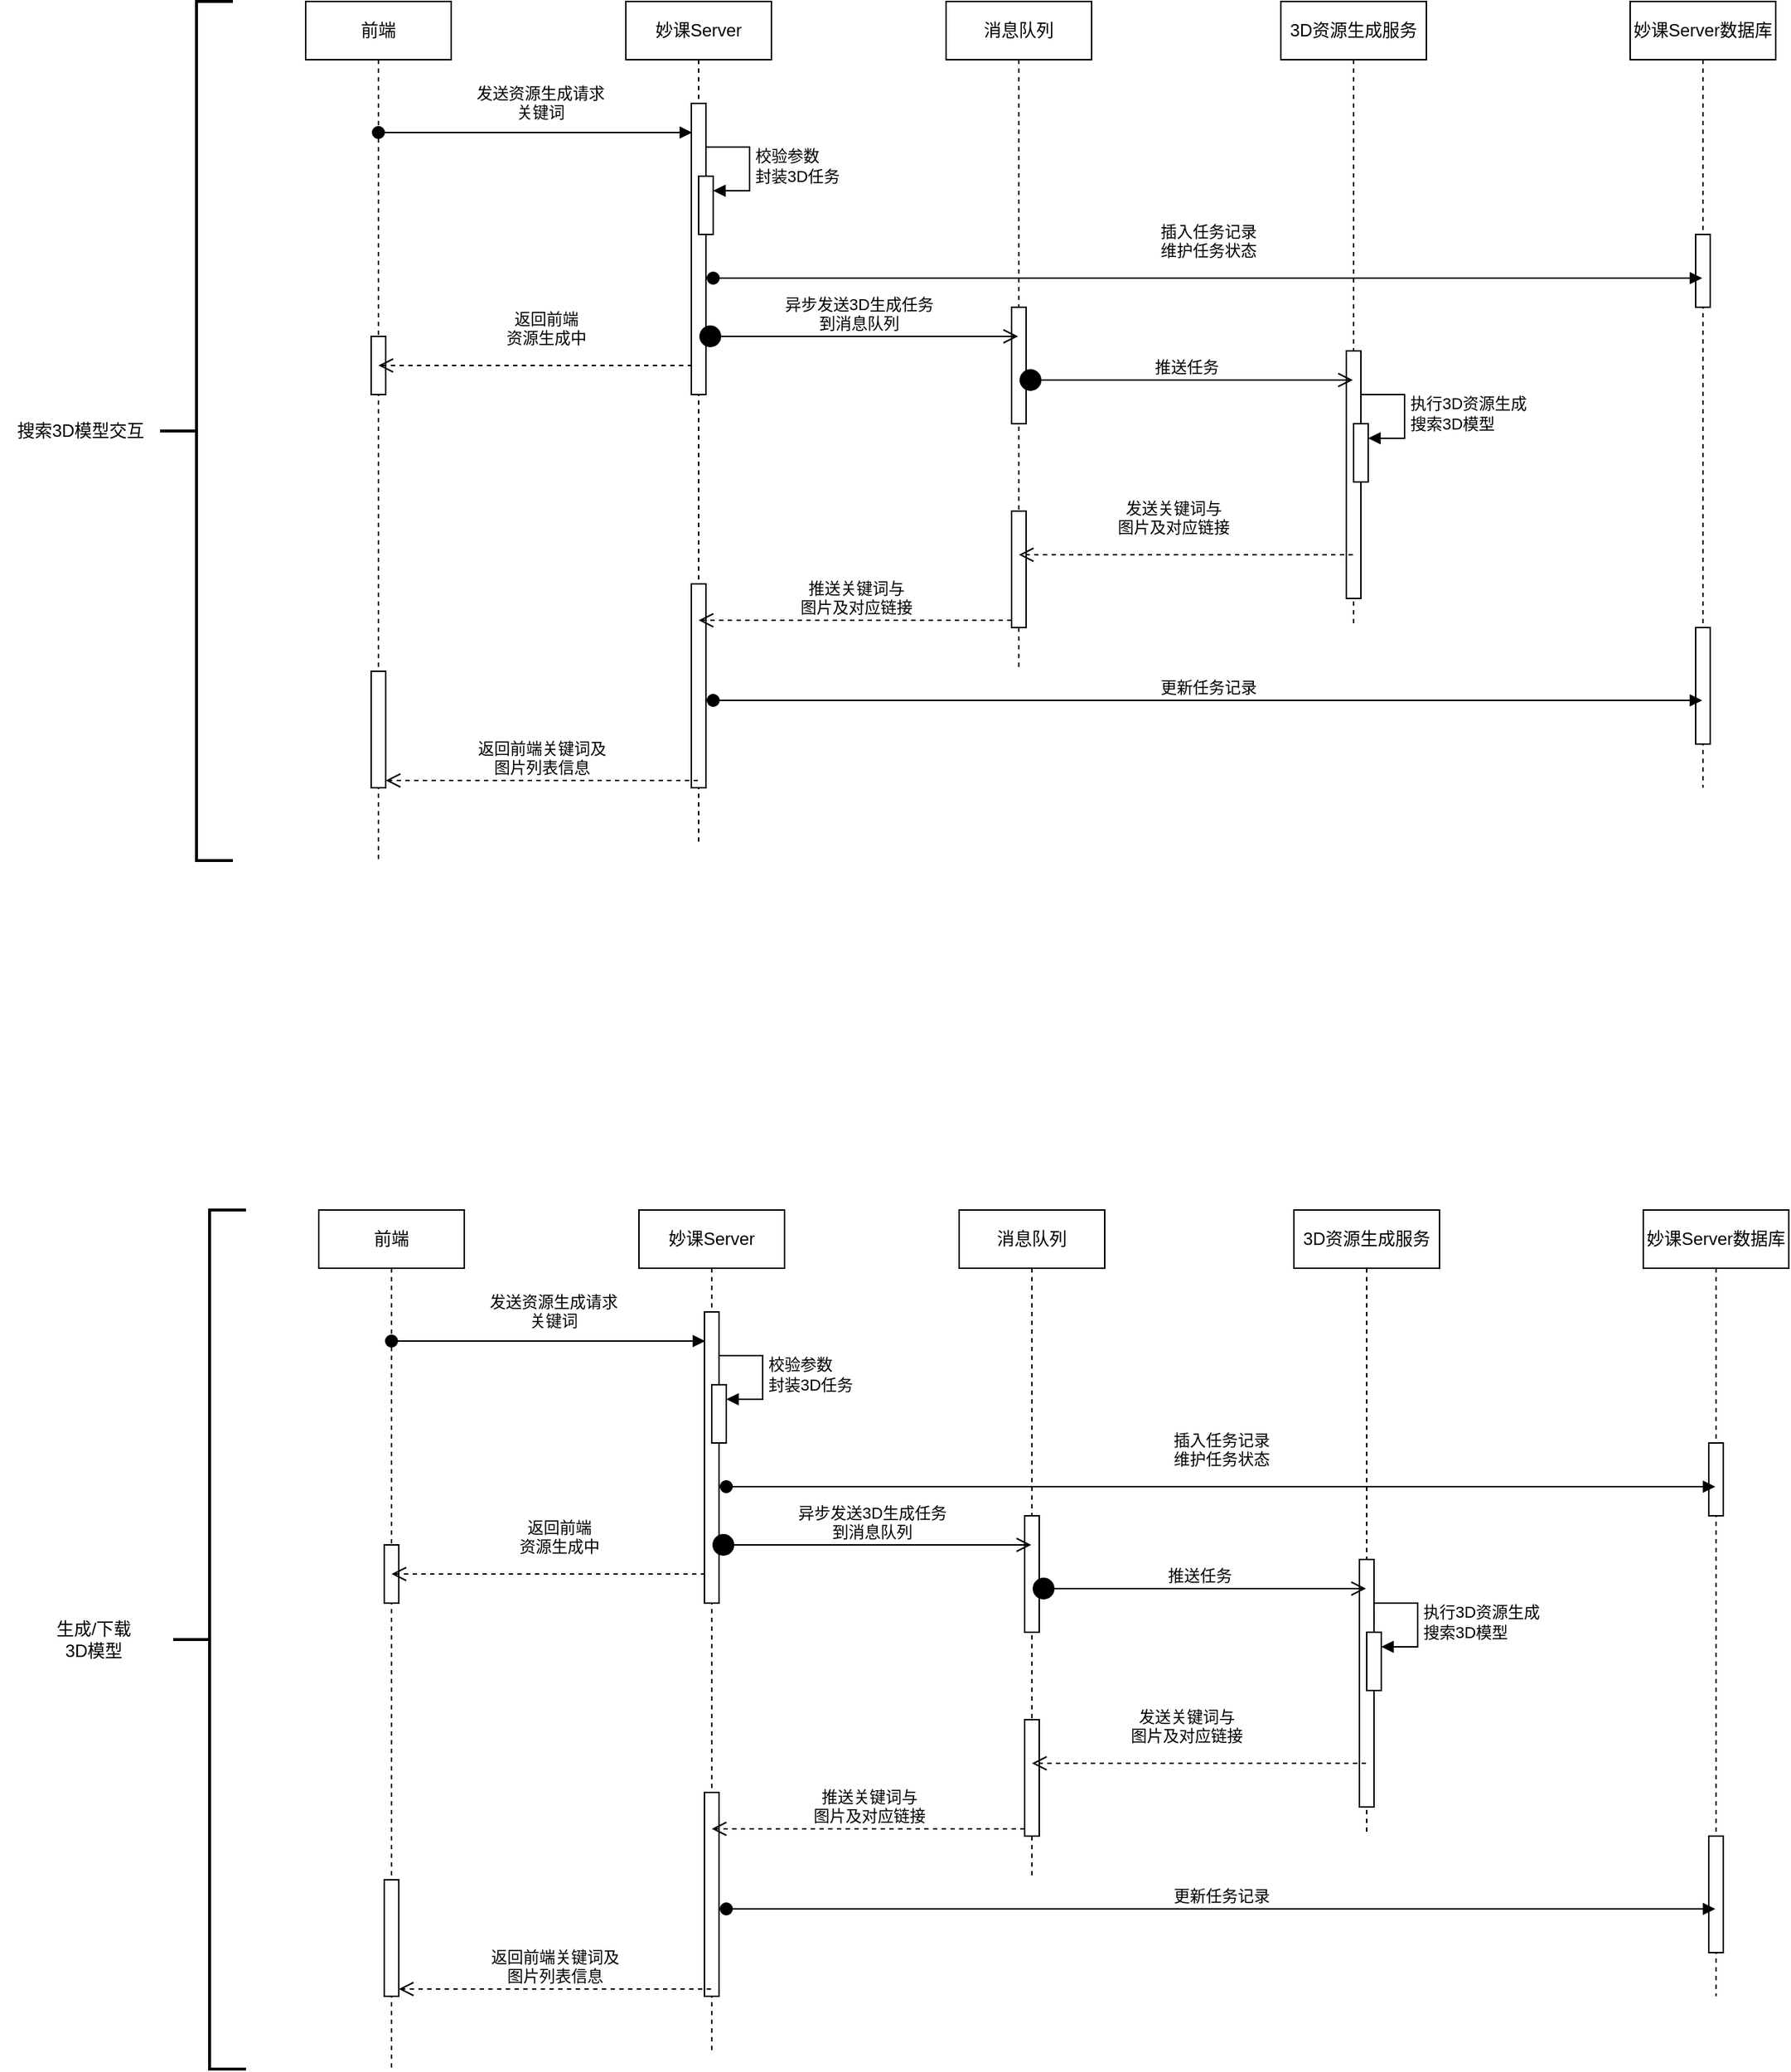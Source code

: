 <mxfile version="26.1.1">
  <diagram name="第 1 页" id="8Gkt_5k_5_PJbNFNiaN0">
    <mxGraphModel dx="2261" dy="738" grid="1" gridSize="10" guides="1" tooltips="1" connect="1" arrows="1" fold="1" page="1" pageScale="1" pageWidth="827" pageHeight="1169" math="0" shadow="0">
      <root>
        <mxCell id="0" />
        <mxCell id="1" parent="0" />
        <mxCell id="gHaaGcS_bvuYW3JebILp-3" value="前端" style="shape=umlLifeline;perimeter=lifelinePerimeter;whiteSpace=wrap;html=1;container=1;dropTarget=0;collapsible=0;recursiveResize=0;outlineConnect=0;portConstraint=eastwest;newEdgeStyle={&quot;curved&quot;:0,&quot;rounded&quot;:0};" parent="1" vertex="1">
          <mxGeometry x="-50" y="690" width="100" height="590" as="geometry" />
        </mxCell>
        <mxCell id="gHaaGcS_bvuYW3JebILp-19" value="" style="html=1;points=[[0,0,0,0,5],[0,1,0,0,-5],[1,0,0,0,5],[1,1,0,0,-5]];perimeter=orthogonalPerimeter;outlineConnect=0;targetShapes=umlLifeline;portConstraint=eastwest;newEdgeStyle={&quot;curved&quot;:0,&quot;rounded&quot;:0};" parent="gHaaGcS_bvuYW3JebILp-3" vertex="1">
          <mxGeometry x="45" y="230" width="10" height="40" as="geometry" />
        </mxCell>
        <mxCell id="gHaaGcS_bvuYW3JebILp-41" value="" style="html=1;points=[[0,0,0,0,5],[0,1,0,0,-5],[1,0,0,0,5],[1,1,0,0,-5]];perimeter=orthogonalPerimeter;outlineConnect=0;targetShapes=umlLifeline;portConstraint=eastwest;newEdgeStyle={&quot;curved&quot;:0,&quot;rounded&quot;:0};" parent="gHaaGcS_bvuYW3JebILp-3" vertex="1">
          <mxGeometry x="45" y="460" width="10" height="80" as="geometry" />
        </mxCell>
        <mxCell id="gHaaGcS_bvuYW3JebILp-6" value="妙课Server" style="shape=umlLifeline;perimeter=lifelinePerimeter;whiteSpace=wrap;html=1;container=1;dropTarget=0;collapsible=0;recursiveResize=0;outlineConnect=0;portConstraint=eastwest;newEdgeStyle={&quot;curved&quot;:0,&quot;rounded&quot;:0};" parent="1" vertex="1">
          <mxGeometry x="170" y="690" width="100" height="580" as="geometry" />
        </mxCell>
        <mxCell id="gHaaGcS_bvuYW3JebILp-10" value="" style="html=1;points=[[0,0,0,0,5],[0,1,0,0,-5],[1,0,0,0,5],[1,1,0,0,-5]];perimeter=orthogonalPerimeter;outlineConnect=0;targetShapes=umlLifeline;portConstraint=eastwest;newEdgeStyle={&quot;curved&quot;:0,&quot;rounded&quot;:0};" parent="gHaaGcS_bvuYW3JebILp-6" vertex="1">
          <mxGeometry x="45" y="70" width="10" height="200" as="geometry" />
        </mxCell>
        <mxCell id="gHaaGcS_bvuYW3JebILp-12" value="" style="html=1;points=[[0,0,0,0,5],[0,1,0,0,-5],[1,0,0,0,5],[1,1,0,0,-5]];perimeter=orthogonalPerimeter;outlineConnect=0;targetShapes=umlLifeline;portConstraint=eastwest;newEdgeStyle={&quot;curved&quot;:0,&quot;rounded&quot;:0};" parent="gHaaGcS_bvuYW3JebILp-6" vertex="1">
          <mxGeometry x="50" y="120" width="10" height="40" as="geometry" />
        </mxCell>
        <mxCell id="gHaaGcS_bvuYW3JebILp-13" value="校验参数&lt;div&gt;封装3D任务&lt;/div&gt;" style="html=1;align=left;spacingLeft=2;endArrow=block;rounded=0;edgeStyle=orthogonalEdgeStyle;curved=0;rounded=0;" parent="gHaaGcS_bvuYW3JebILp-6" target="gHaaGcS_bvuYW3JebILp-12" edge="1">
          <mxGeometry x="0.012" relative="1" as="geometry">
            <mxPoint x="55" y="100" as="sourcePoint" />
            <Array as="points">
              <mxPoint x="85" y="130" />
            </Array>
            <mxPoint as="offset" />
          </mxGeometry>
        </mxCell>
        <mxCell id="gHaaGcS_bvuYW3JebILp-32" value="" style="html=1;points=[[0,0,0,0,5],[0,1,0,0,-5],[1,0,0,0,5],[1,1,0,0,-5]];perimeter=orthogonalPerimeter;outlineConnect=0;targetShapes=umlLifeline;portConstraint=eastwest;newEdgeStyle={&quot;curved&quot;:0,&quot;rounded&quot;:0};" parent="gHaaGcS_bvuYW3JebILp-6" vertex="1">
          <mxGeometry x="45" y="400" width="10" height="140" as="geometry" />
        </mxCell>
        <mxCell id="gHaaGcS_bvuYW3JebILp-7" value="消息队列" style="shape=umlLifeline;perimeter=lifelinePerimeter;whiteSpace=wrap;html=1;container=1;dropTarget=0;collapsible=0;recursiveResize=0;outlineConnect=0;portConstraint=eastwest;newEdgeStyle={&quot;curved&quot;:0,&quot;rounded&quot;:0};" parent="1" vertex="1">
          <mxGeometry x="390" y="690" width="100" height="460" as="geometry" />
        </mxCell>
        <mxCell id="gHaaGcS_bvuYW3JebILp-21" value="" style="html=1;points=[[0,0,0,0,5],[0,1,0,0,-5],[1,0,0,0,5],[1,1,0,0,-5]];perimeter=orthogonalPerimeter;outlineConnect=0;targetShapes=umlLifeline;portConstraint=eastwest;newEdgeStyle={&quot;curved&quot;:0,&quot;rounded&quot;:0};" parent="gHaaGcS_bvuYW3JebILp-7" vertex="1">
          <mxGeometry x="45" y="210" width="10" height="80" as="geometry" />
        </mxCell>
        <mxCell id="gHaaGcS_bvuYW3JebILp-29" value="" style="html=1;points=[[0,0,0,0,5],[0,1,0,0,-5],[1,0,0,0,5],[1,1,0,0,-5]];perimeter=orthogonalPerimeter;outlineConnect=0;targetShapes=umlLifeline;portConstraint=eastwest;newEdgeStyle={&quot;curved&quot;:0,&quot;rounded&quot;:0};" parent="gHaaGcS_bvuYW3JebILp-7" vertex="1">
          <mxGeometry x="45" y="350" width="10" height="80" as="geometry" />
        </mxCell>
        <mxCell id="gHaaGcS_bvuYW3JebILp-8" value="3D资源生成服务" style="shape=umlLifeline;perimeter=lifelinePerimeter;whiteSpace=wrap;html=1;container=1;dropTarget=0;collapsible=0;recursiveResize=0;outlineConnect=0;portConstraint=eastwest;newEdgeStyle={&quot;curved&quot;:0,&quot;rounded&quot;:0};" parent="1" vertex="1">
          <mxGeometry x="620" y="690" width="100" height="430" as="geometry" />
        </mxCell>
        <mxCell id="gHaaGcS_bvuYW3JebILp-24" value="" style="html=1;points=[[0,0,0,0,5],[0,1,0,0,-5],[1,0,0,0,5],[1,1,0,0,-5]];perimeter=orthogonalPerimeter;outlineConnect=0;targetShapes=umlLifeline;portConstraint=eastwest;newEdgeStyle={&quot;curved&quot;:0,&quot;rounded&quot;:0};" parent="gHaaGcS_bvuYW3JebILp-8" vertex="1">
          <mxGeometry x="45" y="240" width="10" height="170" as="geometry" />
        </mxCell>
        <mxCell id="gHaaGcS_bvuYW3JebILp-26" value="" style="html=1;points=[[0,0,0,0,5],[0,1,0,0,-5],[1,0,0,0,5],[1,1,0,0,-5]];perimeter=orthogonalPerimeter;outlineConnect=0;targetShapes=umlLifeline;portConstraint=eastwest;newEdgeStyle={&quot;curved&quot;:0,&quot;rounded&quot;:0};" parent="gHaaGcS_bvuYW3JebILp-8" vertex="1">
          <mxGeometry x="50" y="290" width="10" height="40" as="geometry" />
        </mxCell>
        <mxCell id="gHaaGcS_bvuYW3JebILp-27" value="执行3D资源生成&lt;div&gt;搜索3D模型&lt;/div&gt;" style="html=1;align=left;spacingLeft=2;endArrow=block;rounded=0;edgeStyle=orthogonalEdgeStyle;curved=0;rounded=0;" parent="gHaaGcS_bvuYW3JebILp-8" target="gHaaGcS_bvuYW3JebILp-26" edge="1">
          <mxGeometry relative="1" as="geometry">
            <mxPoint x="55" y="270" as="sourcePoint" />
            <Array as="points">
              <mxPoint x="85" y="300" />
            </Array>
          </mxGeometry>
        </mxCell>
        <mxCell id="gHaaGcS_bvuYW3JebILp-9" value="妙课Server数据库" style="shape=umlLifeline;perimeter=lifelinePerimeter;whiteSpace=wrap;html=1;container=1;dropTarget=0;collapsible=0;recursiveResize=0;outlineConnect=0;portConstraint=eastwest;newEdgeStyle={&quot;curved&quot;:0,&quot;rounded&quot;:0};" parent="1" vertex="1">
          <mxGeometry x="860" y="690" width="100" height="540" as="geometry" />
        </mxCell>
        <mxCell id="gHaaGcS_bvuYW3JebILp-14" value="" style="html=1;points=[[0,0,0,0,5],[0,1,0,0,-5],[1,0,0,0,5],[1,1,0,0,-5]];perimeter=orthogonalPerimeter;outlineConnect=0;targetShapes=umlLifeline;portConstraint=eastwest;newEdgeStyle={&quot;curved&quot;:0,&quot;rounded&quot;:0};" parent="gHaaGcS_bvuYW3JebILp-9" vertex="1">
          <mxGeometry x="45" y="160" width="10" height="50" as="geometry" />
        </mxCell>
        <mxCell id="gHaaGcS_bvuYW3JebILp-38" value="" style="html=1;points=[[0,0,0,0,5],[0,1,0,0,-5],[1,0,0,0,5],[1,1,0,0,-5]];perimeter=orthogonalPerimeter;outlineConnect=0;targetShapes=umlLifeline;portConstraint=eastwest;newEdgeStyle={&quot;curved&quot;:0,&quot;rounded&quot;:0};" parent="gHaaGcS_bvuYW3JebILp-9" vertex="1">
          <mxGeometry x="45" y="430" width="10" height="80" as="geometry" />
        </mxCell>
        <mxCell id="gHaaGcS_bvuYW3JebILp-11" value="发送资源生成请求&lt;div&gt;关键词&lt;/div&gt;" style="html=1;verticalAlign=bottom;startArrow=oval;endArrow=block;startSize=8;curved=0;rounded=0;entryX=0;entryY=0;entryDx=0;entryDy=5;" parent="1" edge="1">
          <mxGeometry x="0.03" y="5" relative="1" as="geometry">
            <mxPoint y="780.0" as="sourcePoint" />
            <mxPoint x="215.5" y="780.0" as="targetPoint" />
            <mxPoint as="offset" />
          </mxGeometry>
        </mxCell>
        <mxCell id="gHaaGcS_bvuYW3JebILp-15" value="插入任务记录&lt;div&gt;维护任务状态&lt;/div&gt;" style="html=1;verticalAlign=bottom;startArrow=oval;startFill=1;endArrow=block;startSize=8;curved=0;rounded=0;" parent="1" target="gHaaGcS_bvuYW3JebILp-9" edge="1">
          <mxGeometry x="0.001" y="10" width="60" relative="1" as="geometry">
            <mxPoint x="230" y="880" as="sourcePoint" />
            <mxPoint x="290" y="880" as="targetPoint" />
            <mxPoint as="offset" />
          </mxGeometry>
        </mxCell>
        <mxCell id="gHaaGcS_bvuYW3JebILp-20" value="返回前端&lt;div&gt;资源生成中&lt;/div&gt;" style="html=1;verticalAlign=bottom;endArrow=open;dashed=1;endSize=8;curved=0;rounded=0;sourcePerimeterSpacing=1;" parent="1" edge="1">
          <mxGeometry x="-0.067" y="-10" relative="1" as="geometry">
            <mxPoint x="215.5" y="940" as="sourcePoint" />
            <mxPoint y="940" as="targetPoint" />
            <mxPoint as="offset" />
          </mxGeometry>
        </mxCell>
        <mxCell id="gHaaGcS_bvuYW3JebILp-22" value="异步发送3D生成任务&lt;div&gt;到消息队列&lt;/div&gt;" style="html=1;verticalAlign=bottom;startArrow=circle;startFill=1;endArrow=open;startSize=6;endSize=8;curved=0;rounded=0;" parent="1" target="gHaaGcS_bvuYW3JebILp-7" edge="1">
          <mxGeometry width="80" relative="1" as="geometry">
            <mxPoint x="220" y="920" as="sourcePoint" />
            <mxPoint x="300" y="920" as="targetPoint" />
          </mxGeometry>
        </mxCell>
        <mxCell id="gHaaGcS_bvuYW3JebILp-25" value="推送任务" style="html=1;verticalAlign=bottom;startArrow=circle;startFill=1;endArrow=open;startSize=6;endSize=8;curved=0;rounded=0;" parent="1" target="gHaaGcS_bvuYW3JebILp-8" edge="1">
          <mxGeometry width="80" relative="1" as="geometry">
            <mxPoint x="440" y="950" as="sourcePoint" />
            <mxPoint x="520" y="950" as="targetPoint" />
          </mxGeometry>
        </mxCell>
        <mxCell id="gHaaGcS_bvuYW3JebILp-30" value="发送关键词与&lt;div&gt;图片及对应链接&lt;/div&gt;" style="html=1;verticalAlign=bottom;endArrow=open;dashed=1;endSize=8;curved=0;rounded=0;" parent="1" source="gHaaGcS_bvuYW3JebILp-8" target="gHaaGcS_bvuYW3JebILp-7" edge="1">
          <mxGeometry x="0.078" y="-10" relative="1" as="geometry">
            <mxPoint x="640" y="1070" as="sourcePoint" />
            <mxPoint x="560" y="1070" as="targetPoint" />
            <Array as="points">
              <mxPoint x="610" y="1070" />
            </Array>
            <mxPoint as="offset" />
          </mxGeometry>
        </mxCell>
        <mxCell id="gHaaGcS_bvuYW3JebILp-33" value="推送关键词与&lt;div&gt;图片及对应链接&lt;/div&gt;" style="html=1;verticalAlign=bottom;endArrow=open;dashed=1;endSize=8;curved=0;rounded=0;exitX=0;exitY=1;exitDx=0;exitDy=-5;exitPerimeter=0;" parent="1" source="gHaaGcS_bvuYW3JebILp-29" target="gHaaGcS_bvuYW3JebILp-6" edge="1">
          <mxGeometry relative="1" as="geometry">
            <mxPoint x="370" y="1100" as="sourcePoint" />
            <mxPoint x="290" y="1100" as="targetPoint" />
          </mxGeometry>
        </mxCell>
        <mxCell id="gHaaGcS_bvuYW3JebILp-39" value="更新任务记录" style="html=1;verticalAlign=bottom;startArrow=oval;startFill=1;endArrow=block;startSize=8;curved=0;rounded=0;" parent="1" target="gHaaGcS_bvuYW3JebILp-9" edge="1">
          <mxGeometry width="60" relative="1" as="geometry">
            <mxPoint x="230" y="1170" as="sourcePoint" />
            <mxPoint x="290" y="1170" as="targetPoint" />
          </mxGeometry>
        </mxCell>
        <mxCell id="gHaaGcS_bvuYW3JebILp-42" value="返回前端关键词及&lt;div&gt;图片列表信息&lt;/div&gt;" style="html=1;verticalAlign=bottom;endArrow=open;dashed=1;endSize=8;curved=0;rounded=0;entryX=1;entryY=1;entryDx=0;entryDy=-5;entryPerimeter=0;" parent="1" source="gHaaGcS_bvuYW3JebILp-6" target="gHaaGcS_bvuYW3JebILp-41" edge="1">
          <mxGeometry relative="1" as="geometry">
            <mxPoint x="140" y="1220" as="sourcePoint" />
            <mxPoint x="60" y="1220" as="targetPoint" />
          </mxGeometry>
        </mxCell>
        <mxCell id="zgQfk_fnJUzU70toARou-1" value="" style="strokeWidth=2;html=1;shape=mxgraph.flowchart.annotation_2;align=left;labelPosition=right;pointerEvents=1;" vertex="1" parent="1">
          <mxGeometry x="-150" y="690" width="50" height="590" as="geometry" />
        </mxCell>
        <mxCell id="zgQfk_fnJUzU70toARou-2" value="搜索3D模型交互" style="text;html=1;align=center;verticalAlign=middle;resizable=0;points=[];autosize=1;strokeColor=none;fillColor=none;" vertex="1" parent="1">
          <mxGeometry x="-260" y="970" width="110" height="30" as="geometry" />
        </mxCell>
        <mxCell id="zgQfk_fnJUzU70toARou-3" value="前端" style="shape=umlLifeline;perimeter=lifelinePerimeter;whiteSpace=wrap;html=1;container=1;dropTarget=0;collapsible=0;recursiveResize=0;outlineConnect=0;portConstraint=eastwest;newEdgeStyle={&quot;curved&quot;:0,&quot;rounded&quot;:0};" vertex="1" parent="1">
          <mxGeometry x="-41" y="1520" width="100" height="590" as="geometry" />
        </mxCell>
        <mxCell id="zgQfk_fnJUzU70toARou-4" value="" style="html=1;points=[[0,0,0,0,5],[0,1,0,0,-5],[1,0,0,0,5],[1,1,0,0,-5]];perimeter=orthogonalPerimeter;outlineConnect=0;targetShapes=umlLifeline;portConstraint=eastwest;newEdgeStyle={&quot;curved&quot;:0,&quot;rounded&quot;:0};" vertex="1" parent="zgQfk_fnJUzU70toARou-3">
          <mxGeometry x="45" y="230" width="10" height="40" as="geometry" />
        </mxCell>
        <mxCell id="zgQfk_fnJUzU70toARou-5" value="" style="html=1;points=[[0,0,0,0,5],[0,1,0,0,-5],[1,0,0,0,5],[1,1,0,0,-5]];perimeter=orthogonalPerimeter;outlineConnect=0;targetShapes=umlLifeline;portConstraint=eastwest;newEdgeStyle={&quot;curved&quot;:0,&quot;rounded&quot;:0};" vertex="1" parent="zgQfk_fnJUzU70toARou-3">
          <mxGeometry x="45" y="460" width="10" height="80" as="geometry" />
        </mxCell>
        <mxCell id="zgQfk_fnJUzU70toARou-6" value="妙课Server" style="shape=umlLifeline;perimeter=lifelinePerimeter;whiteSpace=wrap;html=1;container=1;dropTarget=0;collapsible=0;recursiveResize=0;outlineConnect=0;portConstraint=eastwest;newEdgeStyle={&quot;curved&quot;:0,&quot;rounded&quot;:0};" vertex="1" parent="1">
          <mxGeometry x="179" y="1520" width="100" height="580" as="geometry" />
        </mxCell>
        <mxCell id="zgQfk_fnJUzU70toARou-7" value="" style="html=1;points=[[0,0,0,0,5],[0,1,0,0,-5],[1,0,0,0,5],[1,1,0,0,-5]];perimeter=orthogonalPerimeter;outlineConnect=0;targetShapes=umlLifeline;portConstraint=eastwest;newEdgeStyle={&quot;curved&quot;:0,&quot;rounded&quot;:0};" vertex="1" parent="zgQfk_fnJUzU70toARou-6">
          <mxGeometry x="45" y="70" width="10" height="200" as="geometry" />
        </mxCell>
        <mxCell id="zgQfk_fnJUzU70toARou-8" value="" style="html=1;points=[[0,0,0,0,5],[0,1,0,0,-5],[1,0,0,0,5],[1,1,0,0,-5]];perimeter=orthogonalPerimeter;outlineConnect=0;targetShapes=umlLifeline;portConstraint=eastwest;newEdgeStyle={&quot;curved&quot;:0,&quot;rounded&quot;:0};" vertex="1" parent="zgQfk_fnJUzU70toARou-6">
          <mxGeometry x="50" y="120" width="10" height="40" as="geometry" />
        </mxCell>
        <mxCell id="zgQfk_fnJUzU70toARou-9" value="校验参数&lt;div&gt;封装3D任务&lt;/div&gt;" style="html=1;align=left;spacingLeft=2;endArrow=block;rounded=0;edgeStyle=orthogonalEdgeStyle;curved=0;rounded=0;" edge="1" parent="zgQfk_fnJUzU70toARou-6" target="zgQfk_fnJUzU70toARou-8">
          <mxGeometry x="0.012" relative="1" as="geometry">
            <mxPoint x="55" y="100" as="sourcePoint" />
            <Array as="points">
              <mxPoint x="85" y="130" />
            </Array>
            <mxPoint as="offset" />
          </mxGeometry>
        </mxCell>
        <mxCell id="zgQfk_fnJUzU70toARou-10" value="" style="html=1;points=[[0,0,0,0,5],[0,1,0,0,-5],[1,0,0,0,5],[1,1,0,0,-5]];perimeter=orthogonalPerimeter;outlineConnect=0;targetShapes=umlLifeline;portConstraint=eastwest;newEdgeStyle={&quot;curved&quot;:0,&quot;rounded&quot;:0};" vertex="1" parent="zgQfk_fnJUzU70toARou-6">
          <mxGeometry x="45" y="400" width="10" height="140" as="geometry" />
        </mxCell>
        <mxCell id="zgQfk_fnJUzU70toARou-11" value="消息队列" style="shape=umlLifeline;perimeter=lifelinePerimeter;whiteSpace=wrap;html=1;container=1;dropTarget=0;collapsible=0;recursiveResize=0;outlineConnect=0;portConstraint=eastwest;newEdgeStyle={&quot;curved&quot;:0,&quot;rounded&quot;:0};" vertex="1" parent="1">
          <mxGeometry x="399" y="1520" width="100" height="460" as="geometry" />
        </mxCell>
        <mxCell id="zgQfk_fnJUzU70toARou-12" value="" style="html=1;points=[[0,0,0,0,5],[0,1,0,0,-5],[1,0,0,0,5],[1,1,0,0,-5]];perimeter=orthogonalPerimeter;outlineConnect=0;targetShapes=umlLifeline;portConstraint=eastwest;newEdgeStyle={&quot;curved&quot;:0,&quot;rounded&quot;:0};" vertex="1" parent="zgQfk_fnJUzU70toARou-11">
          <mxGeometry x="45" y="210" width="10" height="80" as="geometry" />
        </mxCell>
        <mxCell id="zgQfk_fnJUzU70toARou-13" value="" style="html=1;points=[[0,0,0,0,5],[0,1,0,0,-5],[1,0,0,0,5],[1,1,0,0,-5]];perimeter=orthogonalPerimeter;outlineConnect=0;targetShapes=umlLifeline;portConstraint=eastwest;newEdgeStyle={&quot;curved&quot;:0,&quot;rounded&quot;:0};" vertex="1" parent="zgQfk_fnJUzU70toARou-11">
          <mxGeometry x="45" y="350" width="10" height="80" as="geometry" />
        </mxCell>
        <mxCell id="zgQfk_fnJUzU70toARou-14" value="3D资源生成服务" style="shape=umlLifeline;perimeter=lifelinePerimeter;whiteSpace=wrap;html=1;container=1;dropTarget=0;collapsible=0;recursiveResize=0;outlineConnect=0;portConstraint=eastwest;newEdgeStyle={&quot;curved&quot;:0,&quot;rounded&quot;:0};" vertex="1" parent="1">
          <mxGeometry x="629" y="1520" width="100" height="430" as="geometry" />
        </mxCell>
        <mxCell id="zgQfk_fnJUzU70toARou-15" value="" style="html=1;points=[[0,0,0,0,5],[0,1,0,0,-5],[1,0,0,0,5],[1,1,0,0,-5]];perimeter=orthogonalPerimeter;outlineConnect=0;targetShapes=umlLifeline;portConstraint=eastwest;newEdgeStyle={&quot;curved&quot;:0,&quot;rounded&quot;:0};" vertex="1" parent="zgQfk_fnJUzU70toARou-14">
          <mxGeometry x="45" y="240" width="10" height="170" as="geometry" />
        </mxCell>
        <mxCell id="zgQfk_fnJUzU70toARou-16" value="" style="html=1;points=[[0,0,0,0,5],[0,1,0,0,-5],[1,0,0,0,5],[1,1,0,0,-5]];perimeter=orthogonalPerimeter;outlineConnect=0;targetShapes=umlLifeline;portConstraint=eastwest;newEdgeStyle={&quot;curved&quot;:0,&quot;rounded&quot;:0};" vertex="1" parent="zgQfk_fnJUzU70toARou-14">
          <mxGeometry x="50" y="290" width="10" height="40" as="geometry" />
        </mxCell>
        <mxCell id="zgQfk_fnJUzU70toARou-17" value="执行3D资源生成&lt;div&gt;搜索3D模型&lt;/div&gt;" style="html=1;align=left;spacingLeft=2;endArrow=block;rounded=0;edgeStyle=orthogonalEdgeStyle;curved=0;rounded=0;" edge="1" parent="zgQfk_fnJUzU70toARou-14" target="zgQfk_fnJUzU70toARou-16">
          <mxGeometry relative="1" as="geometry">
            <mxPoint x="55" y="270" as="sourcePoint" />
            <Array as="points">
              <mxPoint x="85" y="300" />
            </Array>
          </mxGeometry>
        </mxCell>
        <mxCell id="zgQfk_fnJUzU70toARou-18" value="妙课Server数据库" style="shape=umlLifeline;perimeter=lifelinePerimeter;whiteSpace=wrap;html=1;container=1;dropTarget=0;collapsible=0;recursiveResize=0;outlineConnect=0;portConstraint=eastwest;newEdgeStyle={&quot;curved&quot;:0,&quot;rounded&quot;:0};" vertex="1" parent="1">
          <mxGeometry x="869" y="1520" width="100" height="540" as="geometry" />
        </mxCell>
        <mxCell id="zgQfk_fnJUzU70toARou-19" value="" style="html=1;points=[[0,0,0,0,5],[0,1,0,0,-5],[1,0,0,0,5],[1,1,0,0,-5]];perimeter=orthogonalPerimeter;outlineConnect=0;targetShapes=umlLifeline;portConstraint=eastwest;newEdgeStyle={&quot;curved&quot;:0,&quot;rounded&quot;:0};" vertex="1" parent="zgQfk_fnJUzU70toARou-18">
          <mxGeometry x="45" y="160" width="10" height="50" as="geometry" />
        </mxCell>
        <mxCell id="zgQfk_fnJUzU70toARou-20" value="" style="html=1;points=[[0,0,0,0,5],[0,1,0,0,-5],[1,0,0,0,5],[1,1,0,0,-5]];perimeter=orthogonalPerimeter;outlineConnect=0;targetShapes=umlLifeline;portConstraint=eastwest;newEdgeStyle={&quot;curved&quot;:0,&quot;rounded&quot;:0};" vertex="1" parent="zgQfk_fnJUzU70toARou-18">
          <mxGeometry x="45" y="430" width="10" height="80" as="geometry" />
        </mxCell>
        <mxCell id="zgQfk_fnJUzU70toARou-21" value="发送资源生成请求&lt;div&gt;关键词&lt;/div&gt;" style="html=1;verticalAlign=bottom;startArrow=oval;endArrow=block;startSize=8;curved=0;rounded=0;entryX=0;entryY=0;entryDx=0;entryDy=5;" edge="1" parent="1">
          <mxGeometry x="0.03" y="5" relative="1" as="geometry">
            <mxPoint x="9" y="1610.0" as="sourcePoint" />
            <mxPoint x="224.5" y="1610.0" as="targetPoint" />
            <mxPoint as="offset" />
          </mxGeometry>
        </mxCell>
        <mxCell id="zgQfk_fnJUzU70toARou-22" value="插入任务记录&lt;div&gt;维护任务状态&lt;/div&gt;" style="html=1;verticalAlign=bottom;startArrow=oval;startFill=1;endArrow=block;startSize=8;curved=0;rounded=0;" edge="1" parent="1" target="zgQfk_fnJUzU70toARou-18">
          <mxGeometry x="0.001" y="10" width="60" relative="1" as="geometry">
            <mxPoint x="239" y="1710" as="sourcePoint" />
            <mxPoint x="299" y="1710" as="targetPoint" />
            <mxPoint as="offset" />
          </mxGeometry>
        </mxCell>
        <mxCell id="zgQfk_fnJUzU70toARou-23" value="返回前端&lt;div&gt;资源生成中&lt;/div&gt;" style="html=1;verticalAlign=bottom;endArrow=open;dashed=1;endSize=8;curved=0;rounded=0;sourcePerimeterSpacing=1;" edge="1" parent="1">
          <mxGeometry x="-0.067" y="-10" relative="1" as="geometry">
            <mxPoint x="224.5" y="1770" as="sourcePoint" />
            <mxPoint x="9" y="1770" as="targetPoint" />
            <mxPoint as="offset" />
          </mxGeometry>
        </mxCell>
        <mxCell id="zgQfk_fnJUzU70toARou-24" value="异步发送3D生成任务&lt;div&gt;到消息队列&lt;/div&gt;" style="html=1;verticalAlign=bottom;startArrow=circle;startFill=1;endArrow=open;startSize=6;endSize=8;curved=0;rounded=0;" edge="1" parent="1" target="zgQfk_fnJUzU70toARou-11">
          <mxGeometry width="80" relative="1" as="geometry">
            <mxPoint x="229" y="1750" as="sourcePoint" />
            <mxPoint x="309" y="1750" as="targetPoint" />
          </mxGeometry>
        </mxCell>
        <mxCell id="zgQfk_fnJUzU70toARou-25" value="推送任务" style="html=1;verticalAlign=bottom;startArrow=circle;startFill=1;endArrow=open;startSize=6;endSize=8;curved=0;rounded=0;" edge="1" parent="1" target="zgQfk_fnJUzU70toARou-14">
          <mxGeometry width="80" relative="1" as="geometry">
            <mxPoint x="449" y="1780" as="sourcePoint" />
            <mxPoint x="529" y="1780" as="targetPoint" />
          </mxGeometry>
        </mxCell>
        <mxCell id="zgQfk_fnJUzU70toARou-26" value="发送关键词与&lt;div&gt;图片及对应链接&lt;/div&gt;" style="html=1;verticalAlign=bottom;endArrow=open;dashed=1;endSize=8;curved=0;rounded=0;" edge="1" parent="1" source="zgQfk_fnJUzU70toARou-14" target="zgQfk_fnJUzU70toARou-11">
          <mxGeometry x="0.078" y="-10" relative="1" as="geometry">
            <mxPoint x="649" y="1900" as="sourcePoint" />
            <mxPoint x="569" y="1900" as="targetPoint" />
            <Array as="points">
              <mxPoint x="619" y="1900" />
            </Array>
            <mxPoint as="offset" />
          </mxGeometry>
        </mxCell>
        <mxCell id="zgQfk_fnJUzU70toARou-27" value="推送关键词与&lt;div&gt;图片及对应链接&lt;/div&gt;" style="html=1;verticalAlign=bottom;endArrow=open;dashed=1;endSize=8;curved=0;rounded=0;exitX=0;exitY=1;exitDx=0;exitDy=-5;exitPerimeter=0;" edge="1" parent="1" source="zgQfk_fnJUzU70toARou-13" target="zgQfk_fnJUzU70toARou-6">
          <mxGeometry relative="1" as="geometry">
            <mxPoint x="379" y="1930" as="sourcePoint" />
            <mxPoint x="299" y="1930" as="targetPoint" />
          </mxGeometry>
        </mxCell>
        <mxCell id="zgQfk_fnJUzU70toARou-28" value="更新任务记录" style="html=1;verticalAlign=bottom;startArrow=oval;startFill=1;endArrow=block;startSize=8;curved=0;rounded=0;" edge="1" parent="1" target="zgQfk_fnJUzU70toARou-18">
          <mxGeometry width="60" relative="1" as="geometry">
            <mxPoint x="239" y="2000" as="sourcePoint" />
            <mxPoint x="299" y="2000" as="targetPoint" />
          </mxGeometry>
        </mxCell>
        <mxCell id="zgQfk_fnJUzU70toARou-29" value="返回前端关键词及&lt;div&gt;图片列表信息&lt;/div&gt;" style="html=1;verticalAlign=bottom;endArrow=open;dashed=1;endSize=8;curved=0;rounded=0;entryX=1;entryY=1;entryDx=0;entryDy=-5;entryPerimeter=0;" edge="1" parent="1" source="zgQfk_fnJUzU70toARou-6" target="zgQfk_fnJUzU70toARou-5">
          <mxGeometry relative="1" as="geometry">
            <mxPoint x="149" y="2050" as="sourcePoint" />
            <mxPoint x="69" y="2050" as="targetPoint" />
          </mxGeometry>
        </mxCell>
        <mxCell id="zgQfk_fnJUzU70toARou-30" value="" style="strokeWidth=2;html=1;shape=mxgraph.flowchart.annotation_2;align=left;labelPosition=right;pointerEvents=1;" vertex="1" parent="1">
          <mxGeometry x="-141" y="1520" width="50" height="590" as="geometry" />
        </mxCell>
        <mxCell id="zgQfk_fnJUzU70toARou-31" value="生成/下载&lt;br&gt;3D模型" style="text;html=1;align=center;verticalAlign=middle;resizable=0;points=[];autosize=1;strokeColor=none;fillColor=none;" vertex="1" parent="1">
          <mxGeometry x="-231" y="1795" width="70" height="40" as="geometry" />
        </mxCell>
      </root>
    </mxGraphModel>
  </diagram>
</mxfile>
